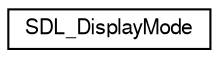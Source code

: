 digraph "Graphical Class Hierarchy"
{
  edge [fontname="FreeSans",fontsize="10",labelfontname="FreeSans",labelfontsize="10"];
  node [fontname="FreeSans",fontsize="10",shape=record];
  rankdir="LR";
  Node1 [label="SDL_DisplayMode",height=0.2,width=0.4,color="black", fillcolor="white", style="filled",URL="$d1/d16/struct_s_d_l___display_mode.html",tooltip="The structure that defines a display mode. "];
}

